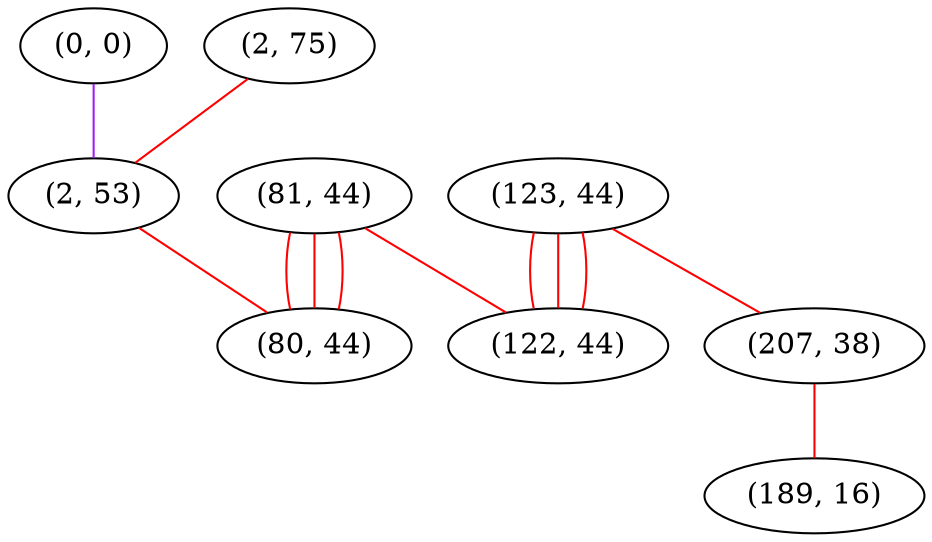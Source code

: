 graph "" {
"(0, 0)";
"(2, 75)";
"(2, 53)";
"(123, 44)";
"(207, 38)";
"(81, 44)";
"(122, 44)";
"(189, 16)";
"(80, 44)";
"(0, 0)" -- "(2, 53)"  [color=purple, key=0, weight=4];
"(2, 75)" -- "(2, 53)"  [color=red, key=0, weight=1];
"(2, 53)" -- "(80, 44)"  [color=red, key=0, weight=1];
"(123, 44)" -- "(207, 38)"  [color=red, key=0, weight=1];
"(123, 44)" -- "(122, 44)"  [color=red, key=0, weight=1];
"(123, 44)" -- "(122, 44)"  [color=red, key=1, weight=1];
"(123, 44)" -- "(122, 44)"  [color=red, key=2, weight=1];
"(207, 38)" -- "(189, 16)"  [color=red, key=0, weight=1];
"(81, 44)" -- "(122, 44)"  [color=red, key=0, weight=1];
"(81, 44)" -- "(80, 44)"  [color=red, key=0, weight=1];
"(81, 44)" -- "(80, 44)"  [color=red, key=1, weight=1];
"(81, 44)" -- "(80, 44)"  [color=red, key=2, weight=1];
}
